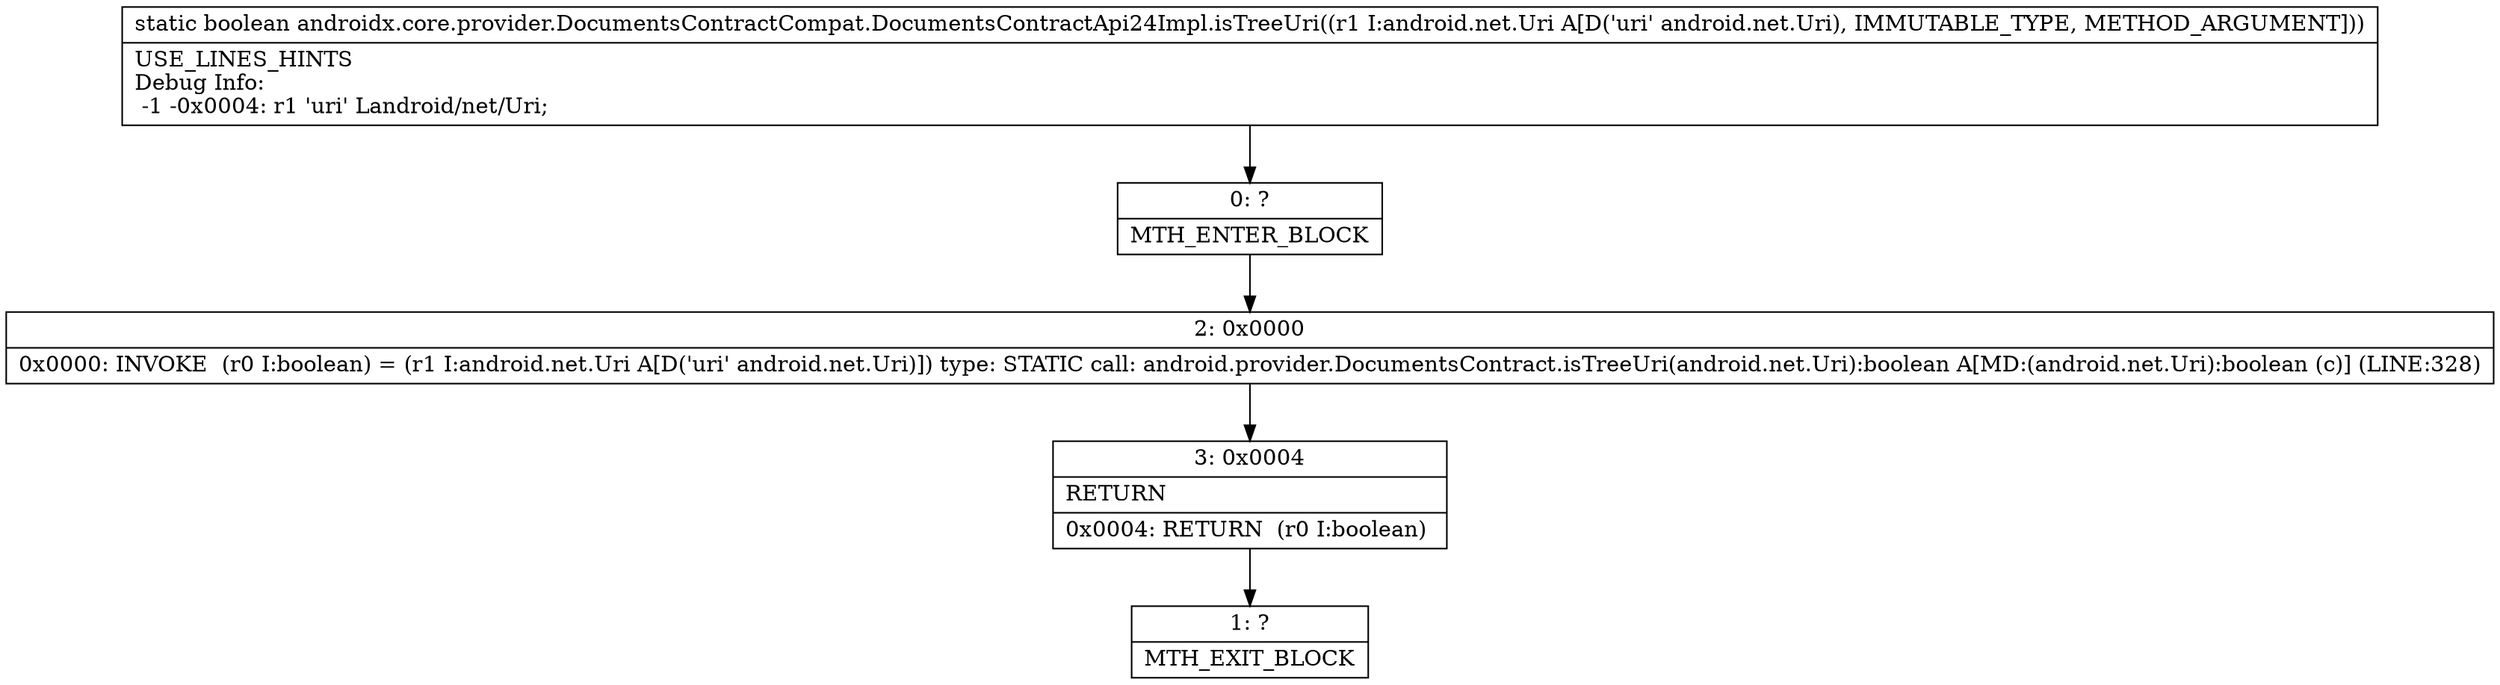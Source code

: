 digraph "CFG forandroidx.core.provider.DocumentsContractCompat.DocumentsContractApi24Impl.isTreeUri(Landroid\/net\/Uri;)Z" {
Node_0 [shape=record,label="{0\:\ ?|MTH_ENTER_BLOCK\l}"];
Node_2 [shape=record,label="{2\:\ 0x0000|0x0000: INVOKE  (r0 I:boolean) = (r1 I:android.net.Uri A[D('uri' android.net.Uri)]) type: STATIC call: android.provider.DocumentsContract.isTreeUri(android.net.Uri):boolean A[MD:(android.net.Uri):boolean (c)] (LINE:328)\l}"];
Node_3 [shape=record,label="{3\:\ 0x0004|RETURN\l|0x0004: RETURN  (r0 I:boolean) \l}"];
Node_1 [shape=record,label="{1\:\ ?|MTH_EXIT_BLOCK\l}"];
MethodNode[shape=record,label="{static boolean androidx.core.provider.DocumentsContractCompat.DocumentsContractApi24Impl.isTreeUri((r1 I:android.net.Uri A[D('uri' android.net.Uri), IMMUTABLE_TYPE, METHOD_ARGUMENT]))  | USE_LINES_HINTS\lDebug Info:\l  \-1 \-0x0004: r1 'uri' Landroid\/net\/Uri;\l}"];
MethodNode -> Node_0;Node_0 -> Node_2;
Node_2 -> Node_3;
Node_3 -> Node_1;
}


